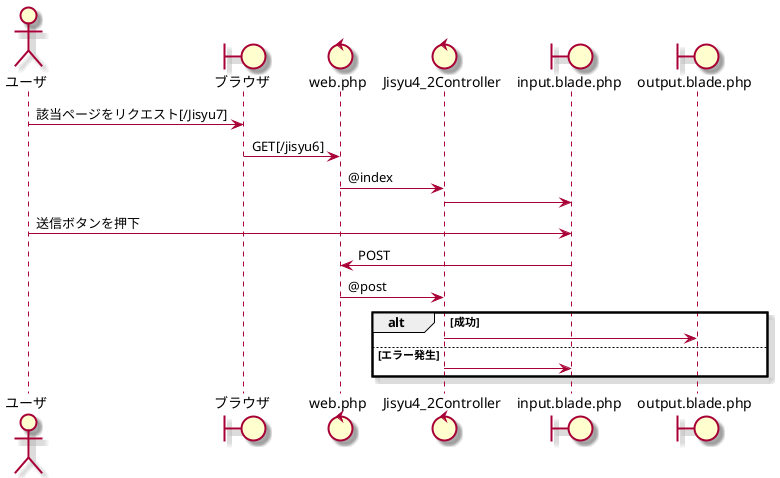 @startuml
skin rose
actor ユーザ
boundary ブラウザ
control web.php
control Jisyu4_2Controller
boundary input.blade.php
boundary output.blade.php

ユーザ -> ブラウザ:該当ページをリクエスト[/Jisyu7]
ブラウザ -> web.php: GET[/jisyu6]
web.php -> Jisyu4_2Controller:@index
Jisyu4_2Controller -> input.blade.php
ユーザ -> input.blade.php:送信ボタンを押下
input.blade.php -> web.php:POST
web.php -> Jisyu4_2Controller:@post

alt 成功
Jisyu4_2Controller -> output.blade.php
else エラー発生
Jisyu4_2Controller -> input.blade.php
end

@enduml
